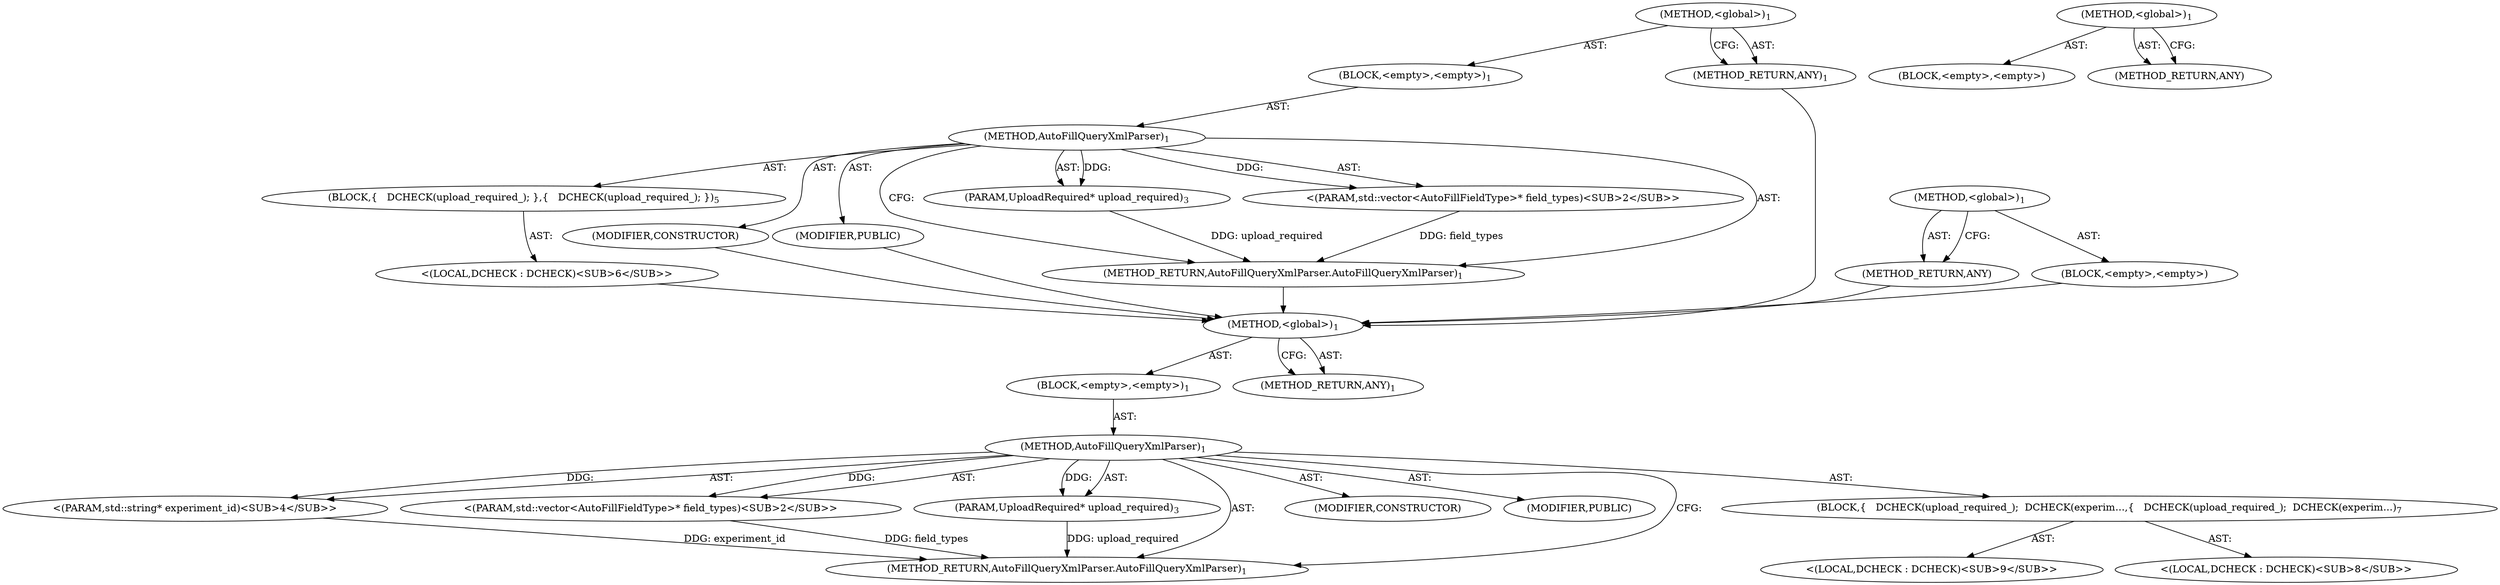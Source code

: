 digraph "&lt;global&gt;" {
vulnerable_6 [label=<(METHOD,&lt;global&gt;)<SUB>1</SUB>>];
vulnerable_7 [label=<(BLOCK,&lt;empty&gt;,&lt;empty&gt;)<SUB>1</SUB>>];
vulnerable_8 [label=<(METHOD,AutoFillQueryXmlParser)<SUB>1</SUB>>];
vulnerable_9 [label="<(PARAM,std::vector&lt;AutoFillFieldType&gt;* field_types)<SUB>2</SUB>>"];
vulnerable_10 [label=<(PARAM,UploadRequired* upload_required)<SUB>3</SUB>>];
vulnerable_11 [label=<(BLOCK,{
   DCHECK(upload_required_);
 },{
   DCHECK(upload_required_);
 })<SUB>5</SUB>>];
vulnerable_12 [label="<(LOCAL,DCHECK : DCHECK)<SUB>6</SUB>>"];
vulnerable_13 [label=<(MODIFIER,CONSTRUCTOR)>];
vulnerable_14 [label=<(MODIFIER,PUBLIC)>];
vulnerable_15 [label=<(METHOD_RETURN,AutoFillQueryXmlParser.AutoFillQueryXmlParser)<SUB>1</SUB>>];
vulnerable_17 [label=<(METHOD_RETURN,ANY)<SUB>1</SUB>>];
vulnerable_32 [label=<(METHOD,&lt;global&gt;)<SUB>1</SUB>>];
vulnerable_33 [label=<(BLOCK,&lt;empty&gt;,&lt;empty&gt;)>];
vulnerable_34 [label=<(METHOD_RETURN,ANY)>];
fixed_6 [label=<(METHOD,&lt;global&gt;)<SUB>1</SUB>>];
fixed_7 [label=<(BLOCK,&lt;empty&gt;,&lt;empty&gt;)<SUB>1</SUB>>];
fixed_8 [label=<(METHOD,AutoFillQueryXmlParser)<SUB>1</SUB>>];
fixed_9 [label="<(PARAM,std::vector&lt;AutoFillFieldType&gt;* field_types)<SUB>2</SUB>>"];
fixed_10 [label=<(PARAM,UploadRequired* upload_required)<SUB>3</SUB>>];
fixed_11 [label="<(PARAM,std::string* experiment_id)<SUB>4</SUB>>"];
fixed_12 [label=<(BLOCK,{
   DCHECK(upload_required_);
  DCHECK(experim...,{
   DCHECK(upload_required_);
  DCHECK(experim...)<SUB>7</SUB>>];
fixed_13 [label="<(LOCAL,DCHECK : DCHECK)<SUB>8</SUB>>"];
fixed_14 [label="<(LOCAL,DCHECK : DCHECK)<SUB>9</SUB>>"];
fixed_15 [label=<(MODIFIER,CONSTRUCTOR)>];
fixed_16 [label=<(MODIFIER,PUBLIC)>];
fixed_17 [label=<(METHOD_RETURN,AutoFillQueryXmlParser.AutoFillQueryXmlParser)<SUB>1</SUB>>];
fixed_19 [label=<(METHOD_RETURN,ANY)<SUB>1</SUB>>];
fixed_36 [label=<(METHOD,&lt;global&gt;)<SUB>1</SUB>>];
fixed_37 [label=<(BLOCK,&lt;empty&gt;,&lt;empty&gt;)>];
fixed_38 [label=<(METHOD_RETURN,ANY)>];
vulnerable_6 -> vulnerable_7  [key=0, label="AST: "];
vulnerable_6 -> vulnerable_17  [key=0, label="AST: "];
vulnerable_6 -> vulnerable_17  [key=1, label="CFG: "];
vulnerable_7 -> vulnerable_8  [key=0, label="AST: "];
vulnerable_8 -> vulnerable_9  [key=0, label="AST: "];
vulnerable_8 -> vulnerable_9  [key=1, label="DDG: "];
vulnerable_8 -> vulnerable_10  [key=0, label="AST: "];
vulnerable_8 -> vulnerable_10  [key=1, label="DDG: "];
vulnerable_8 -> vulnerable_11  [key=0, label="AST: "];
vulnerable_8 -> vulnerable_13  [key=0, label="AST: "];
vulnerable_8 -> vulnerable_14  [key=0, label="AST: "];
vulnerable_8 -> vulnerable_15  [key=0, label="AST: "];
vulnerable_8 -> vulnerable_15  [key=1, label="CFG: "];
vulnerable_9 -> vulnerable_15  [key=0, label="DDG: field_types"];
vulnerable_10 -> vulnerable_15  [key=0, label="DDG: upload_required"];
vulnerable_11 -> vulnerable_12  [key=0, label="AST: "];
vulnerable_12 -> fixed_6  [key=0];
vulnerable_13 -> fixed_6  [key=0];
vulnerable_14 -> fixed_6  [key=0];
vulnerable_15 -> fixed_6  [key=0];
vulnerable_17 -> fixed_6  [key=0];
vulnerable_32 -> vulnerable_33  [key=0, label="AST: "];
vulnerable_32 -> vulnerable_34  [key=0, label="AST: "];
vulnerable_32 -> vulnerable_34  [key=1, label="CFG: "];
vulnerable_33 -> fixed_6  [key=0];
vulnerable_34 -> fixed_6  [key=0];
fixed_6 -> fixed_7  [key=0, label="AST: "];
fixed_6 -> fixed_19  [key=0, label="AST: "];
fixed_6 -> fixed_19  [key=1, label="CFG: "];
fixed_7 -> fixed_8  [key=0, label="AST: "];
fixed_8 -> fixed_9  [key=0, label="AST: "];
fixed_8 -> fixed_9  [key=1, label="DDG: "];
fixed_8 -> fixed_10  [key=0, label="AST: "];
fixed_8 -> fixed_10  [key=1, label="DDG: "];
fixed_8 -> fixed_11  [key=0, label="AST: "];
fixed_8 -> fixed_11  [key=1, label="DDG: "];
fixed_8 -> fixed_12  [key=0, label="AST: "];
fixed_8 -> fixed_15  [key=0, label="AST: "];
fixed_8 -> fixed_16  [key=0, label="AST: "];
fixed_8 -> fixed_17  [key=0, label="AST: "];
fixed_8 -> fixed_17  [key=1, label="CFG: "];
fixed_9 -> fixed_17  [key=0, label="DDG: field_types"];
fixed_10 -> fixed_17  [key=0, label="DDG: upload_required"];
fixed_11 -> fixed_17  [key=0, label="DDG: experiment_id"];
fixed_12 -> fixed_13  [key=0, label="AST: "];
fixed_12 -> fixed_14  [key=0, label="AST: "];
fixed_36 -> fixed_37  [key=0, label="AST: "];
fixed_36 -> fixed_38  [key=0, label="AST: "];
fixed_36 -> fixed_38  [key=1, label="CFG: "];
}
